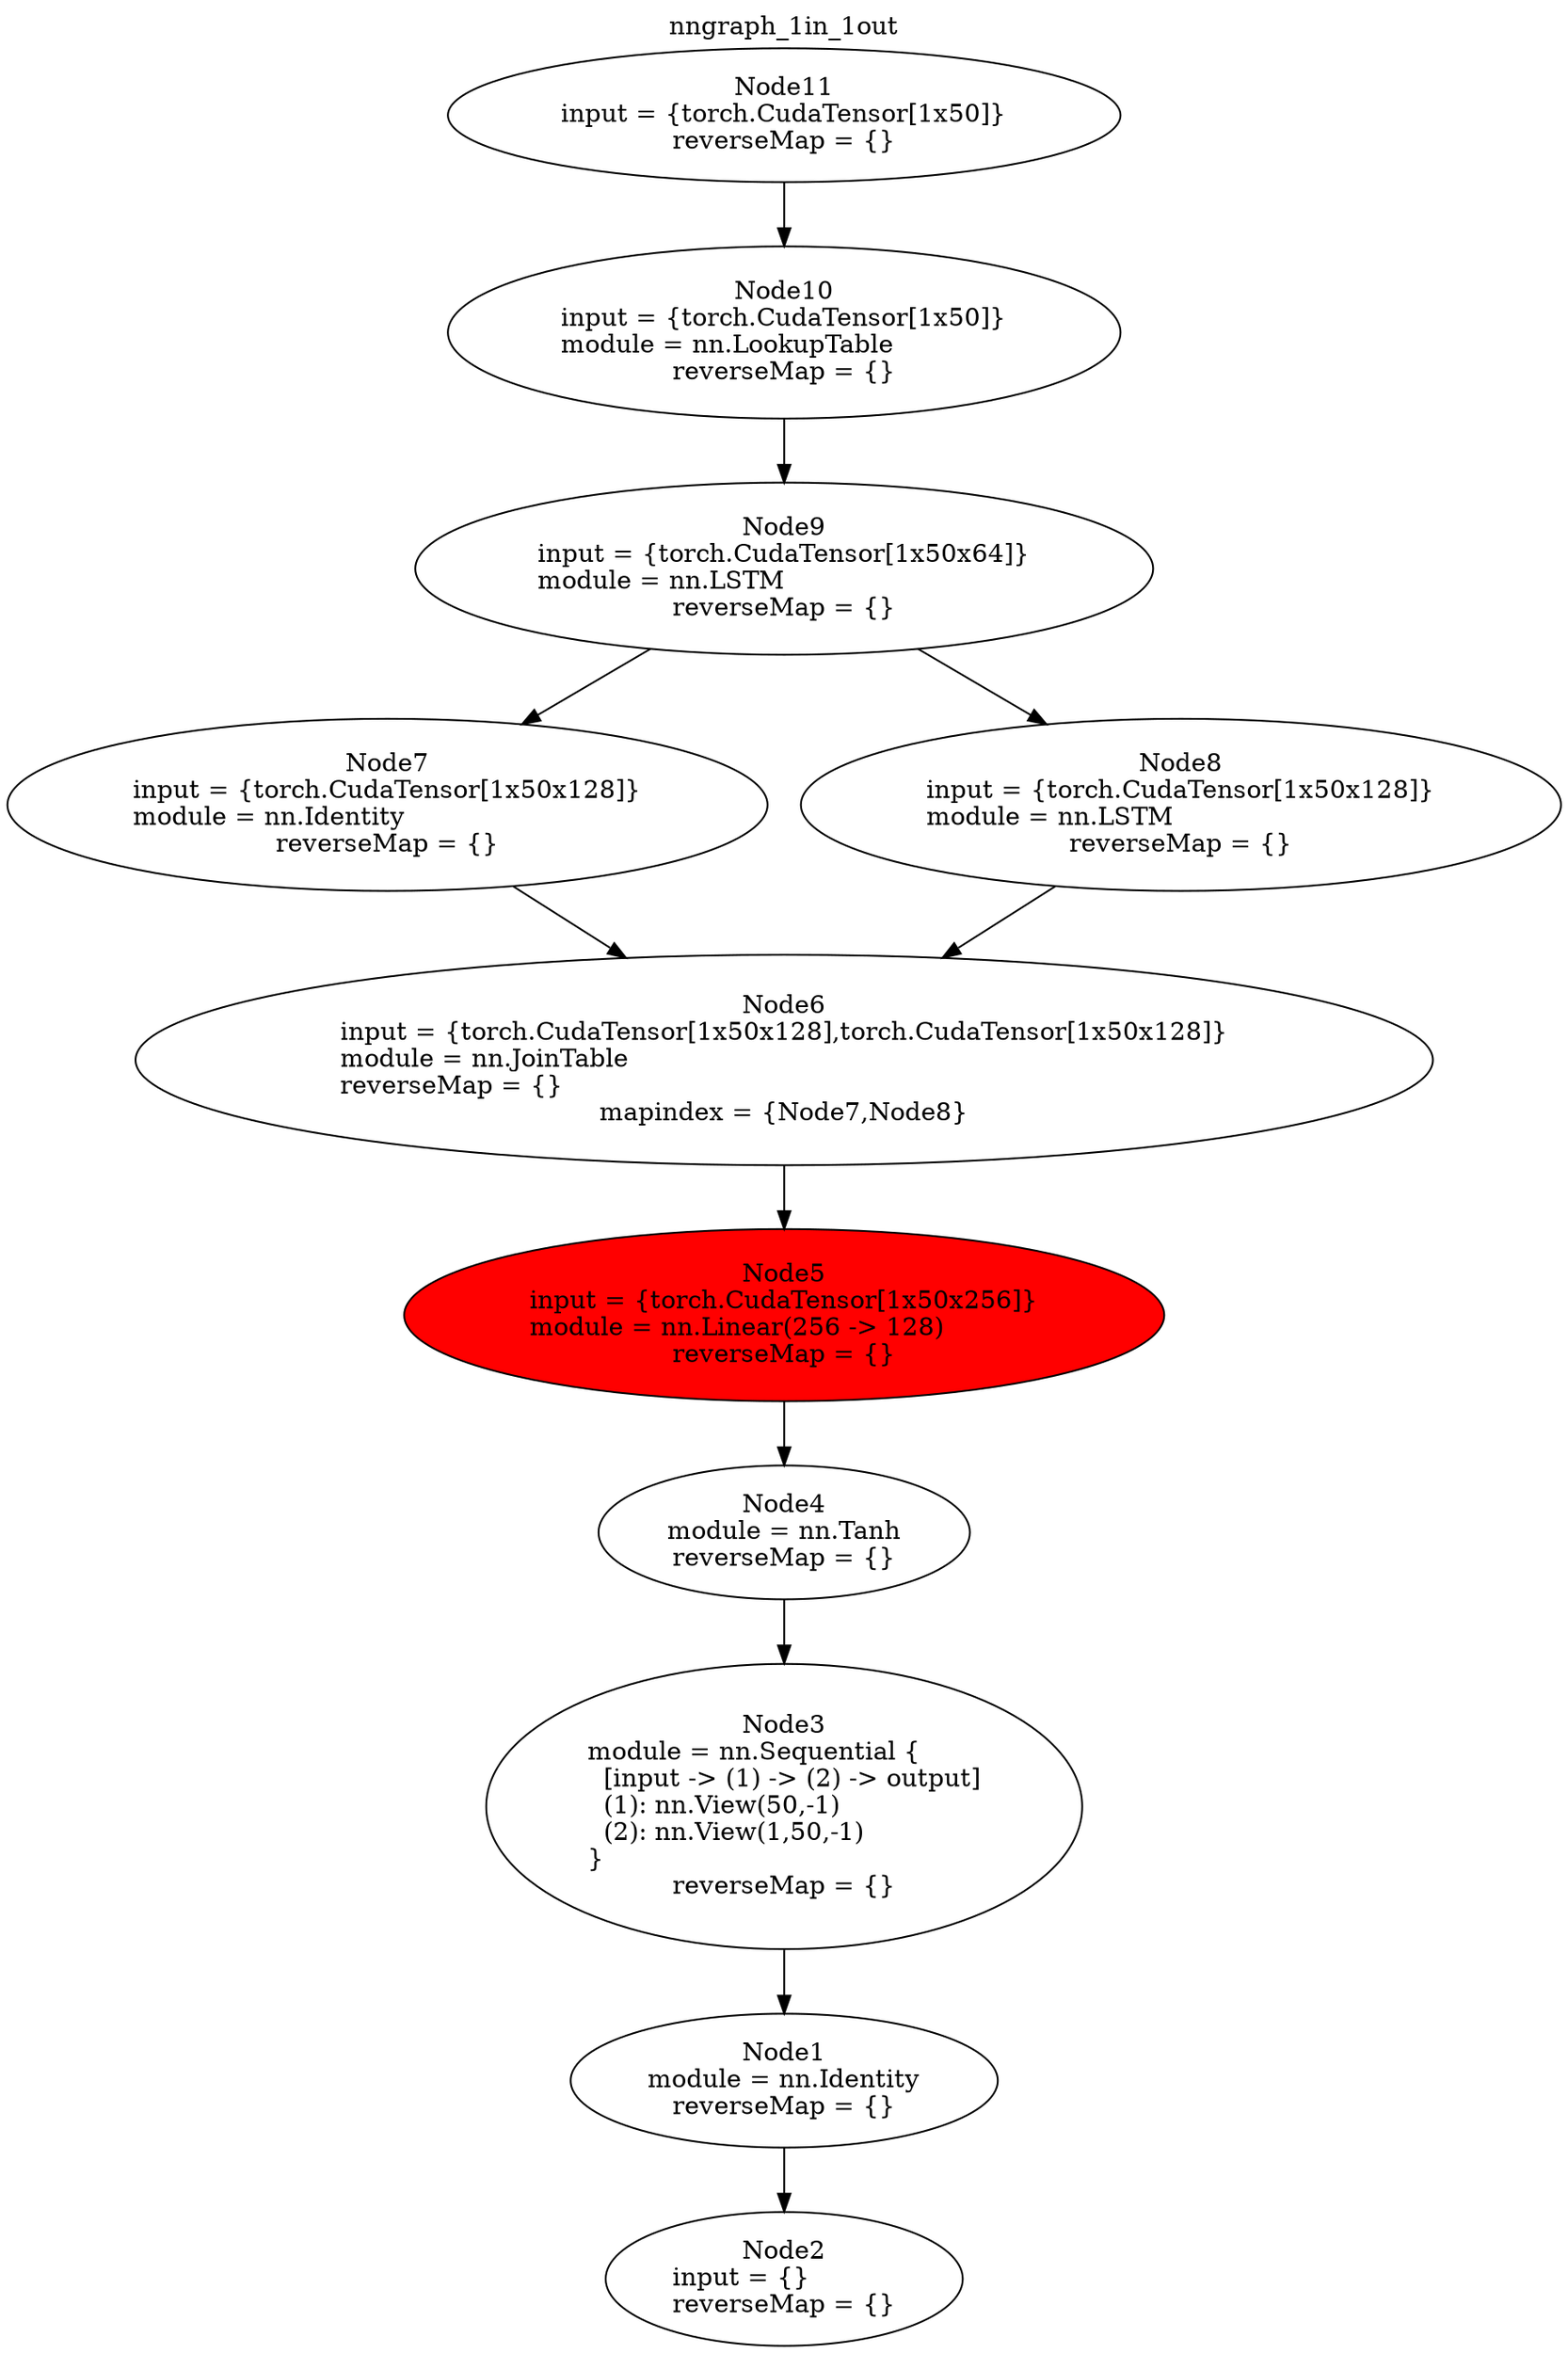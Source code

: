 digraph G {
labelloc="t";
label="nngraph_1in_1out";
node [shape = oval]; 
n1[label="Node1\nmodule = nn.Identity\lreverseMap = {}" tooltip="[./LanguageModelSkipCon.lua]:111_"];
n2[label="Node2\ninput = {}\lreverseMap = {}" tooltip="[[C]]:-1_"];
n3[label="Node3\nmodule = nn.Sequential {\l  [input -> (1) -> (2) -> output]\l  (1): nn.View(50,-1)\l  (2): nn.View(1,50,-1)\l}\lreverseMap = {}" tooltip="[./LanguageModelSkipCon.lua]:111_"];
n4[label="Node4\nmodule = nn.Tanh\lreverseMap = {}" tooltip="[./LanguageModelSkipCon.lua]:95_"];
n5[label="Node5\ninput = {torch.CudaTensor[1x50x256]}\lmodule = nn.Linear(256 -> 128)\lreverseMap = {}" tooltip="[./LanguageModelSkipCon.lua]:94_"];
n6[label="Node6\ninput = {torch.CudaTensor[1x50x128],torch.CudaTensor[1x50x128]}\lmodule = nn.JoinTable\lreverseMap = {}\lmapindex = {Node7,Node8}" tooltip="[./LanguageModelSkipCon.lua]:85_"];
n7[label="Node7\ninput = {torch.CudaTensor[1x50x128]}\lmodule = nn.Identity\lreverseMap = {}" tooltip="[./LanguageModelSkipCon.lua]:64_"];
n8[label="Node8\ninput = {torch.CudaTensor[1x50x128]}\lmodule = nn.LSTM\lreverseMap = {}" tooltip="[./LanguageModelSkipCon.lua]:79_"];
n9[label="Node9\ninput = {torch.CudaTensor[1x50x64]}\lmodule = nn.LSTM\lreverseMap = {}" tooltip="[./LanguageModelSkipCon.lua]:58_"];
n10[label="Node10\ninput = {torch.CudaTensor[1x50]}\lmodule = nn.LookupTable\lreverseMap = {}" tooltip="[./LanguageModelSkipCon.lua]:41_"];
n11[label="Node11\ninput = {torch.CudaTensor[1x50]}\lreverseMap = {}" tooltip="[[C]]:-1_"];
n1 -> n2;
n3 -> n1;
n4 -> n3;
n5 -> n4;
n6 -> n5;
n7 -> n6;
n8 -> n6;
n9 -> n7;
n9 -> n8;
n10 -> n9;
n11 -> n10;
n5[style=filled, fillcolor=red];
}